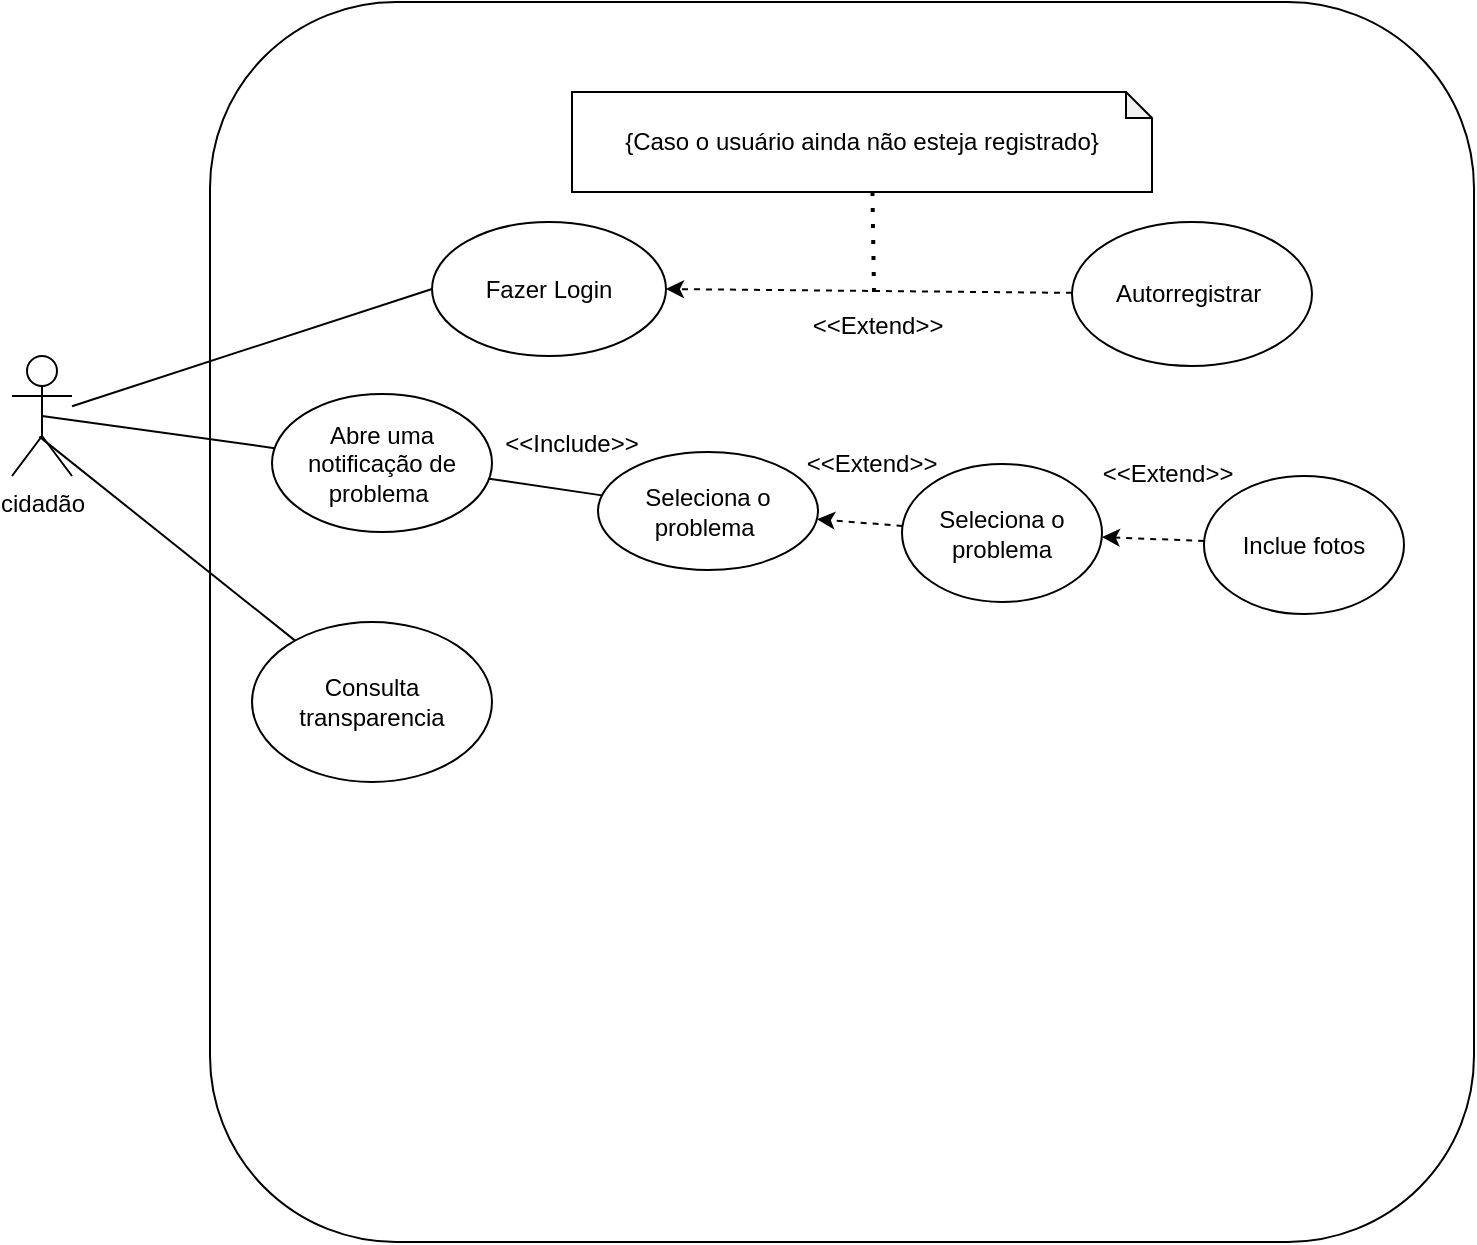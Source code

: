 <mxfile version="20.5.3" type="github">
  <diagram id="TVsBRt_6ifpyhdmxl0sS" name="Página-1">
    <mxGraphModel dx="783" dy="408" grid="1" gridSize="10" guides="1" tooltips="1" connect="1" arrows="1" fold="1" page="1" pageScale="1" pageWidth="827" pageHeight="1169" math="0" shadow="0">
      <root>
        <mxCell id="0" />
        <mxCell id="1" parent="0" />
        <mxCell id="l2oMR_xmYZ3DmNcnoLsg-2" value="" style="rounded=1;whiteSpace=wrap;html=1;" parent="1" vertex="1">
          <mxGeometry x="399" y="275" width="632" height="620" as="geometry" />
        </mxCell>
        <mxCell id="3qhmE-iBuOqCYNNwEswj-12" style="edgeStyle=none;rounded=0;orthogonalLoop=1;jettySize=auto;html=1;endArrow=none;endFill=0;entryX=0;entryY=0.5;entryDx=0;entryDy=0;" parent="1" source="l2oMR_xmYZ3DmNcnoLsg-3" target="jGJpMxYCjoMVBmj3pBdk-5" edge="1">
          <mxGeometry relative="1" as="geometry">
            <mxPoint x="420" y="415" as="targetPoint" />
          </mxGeometry>
        </mxCell>
        <mxCell id="l2oMR_xmYZ3DmNcnoLsg-3" value="cidadão&lt;br&gt;" style="shape=umlActor;verticalLabelPosition=bottom;verticalAlign=top;html=1;" parent="1" vertex="1">
          <mxGeometry x="300" y="452" width="30" height="60" as="geometry" />
        </mxCell>
        <mxCell id="l2oMR_xmYZ3DmNcnoLsg-16" value="&lt;font style=&quot;vertical-align: inherit;&quot;&gt;&lt;font style=&quot;vertical-align: inherit;&quot;&gt;Seleciona o problema&lt;/font&gt;&lt;/font&gt;" style="ellipse;whiteSpace=wrap;html=1;" parent="1" vertex="1">
          <mxGeometry x="745" y="506" width="100" height="69" as="geometry" />
        </mxCell>
        <mxCell id="3qhmE-iBuOqCYNNwEswj-16" style="edgeStyle=none;rounded=0;orthogonalLoop=1;jettySize=auto;html=1;endArrow=none;endFill=0;exitX=0.456;exitY=0.672;exitDx=0;exitDy=0;exitPerimeter=0;" parent="1" source="l2oMR_xmYZ3DmNcnoLsg-3" target="l2oMR_xmYZ3DmNcnoLsg-24" edge="1">
          <mxGeometry relative="1" as="geometry">
            <mxPoint x="280" y="580" as="sourcePoint" />
          </mxGeometry>
        </mxCell>
        <mxCell id="l2oMR_xmYZ3DmNcnoLsg-24" value="Consulta transparencia" style="ellipse;whiteSpace=wrap;html=1;" parent="1" vertex="1">
          <mxGeometry x="420" y="585" width="120" height="80" as="geometry" />
        </mxCell>
        <mxCell id="LZpyRdWRC8auorOzAgjW-4" value="&amp;lt;&amp;lt;Extend&amp;gt;&amp;gt;" style="text;html=1;strokeColor=none;fillColor=none;align=center;verticalAlign=middle;whiteSpace=wrap;rounded=0;" parent="1" vertex="1">
          <mxGeometry x="703" y="422" width="60" height="30" as="geometry" />
        </mxCell>
        <mxCell id="LZpyRdWRC8auorOzAgjW-6" value="&lt;font style=&quot;vertical-align: inherit;&quot;&gt;&lt;font style=&quot;vertical-align: inherit;&quot;&gt;&lt;font style=&quot;vertical-align: inherit;&quot;&gt;&lt;font style=&quot;vertical-align: inherit;&quot;&gt;Abre uma notificação de problema&amp;nbsp;&lt;/font&gt;&lt;/font&gt;&lt;/font&gt;&lt;/font&gt;" style="ellipse;whiteSpace=wrap;html=1;" parent="1" vertex="1">
          <mxGeometry x="430" y="471" width="110" height="69" as="geometry" />
        </mxCell>
        <mxCell id="LZpyRdWRC8auorOzAgjW-7" value="" style="endArrow=none;html=1;rounded=0;exitX=0.5;exitY=0.5;exitDx=0;exitDy=0;exitPerimeter=0;" parent="1" source="l2oMR_xmYZ3DmNcnoLsg-3" target="LZpyRdWRC8auorOzAgjW-6" edge="1">
          <mxGeometry width="50" height="50" relative="1" as="geometry">
            <mxPoint x="430" y="490" as="sourcePoint" />
            <mxPoint x="480" y="440" as="targetPoint" />
          </mxGeometry>
        </mxCell>
        <mxCell id="jGJpMxYCjoMVBmj3pBdk-2" value="&lt;font style=&quot;vertical-align: inherit;&quot;&gt;&lt;font style=&quot;vertical-align: inherit;&quot;&gt;Autorregistrar&amp;nbsp;&lt;/font&gt;&lt;/font&gt;" style="ellipse;whiteSpace=wrap;html=1;" vertex="1" parent="1">
          <mxGeometry x="830" y="385" width="120" height="72" as="geometry" />
        </mxCell>
        <mxCell id="jGJpMxYCjoMVBmj3pBdk-5" value="&lt;font style=&quot;vertical-align: inherit;&quot;&gt;&lt;font style=&quot;vertical-align: inherit;&quot;&gt;Fazer Login&lt;/font&gt;&lt;/font&gt;" style="ellipse;whiteSpace=wrap;html=1;" vertex="1" parent="1">
          <mxGeometry x="510" y="385" width="117" height="67" as="geometry" />
        </mxCell>
        <mxCell id="jGJpMxYCjoMVBmj3pBdk-6" value="&lt;font style=&quot;vertical-align: inherit;&quot;&gt;&lt;font style=&quot;vertical-align: inherit;&quot;&gt;{Caso o usuário ainda não esteja registrado}&lt;/font&gt;&lt;/font&gt;" style="shape=note;whiteSpace=wrap;html=1;backgroundOutline=1;darkOpacity=0.05;size=13;" vertex="1" parent="1">
          <mxGeometry x="580" y="320" width="290" height="50" as="geometry" />
        </mxCell>
        <mxCell id="jGJpMxYCjoMVBmj3pBdk-7" value="" style="endArrow=none;dashed=1;html=1;dashPattern=1 3;strokeWidth=2;rounded=0;entryX=0.518;entryY=0.98;entryDx=0;entryDy=0;entryPerimeter=0;" edge="1" parent="1" target="jGJpMxYCjoMVBmj3pBdk-6">
          <mxGeometry width="50" height="50" relative="1" as="geometry">
            <mxPoint x="731" y="420" as="sourcePoint" />
            <mxPoint x="580" y="320" as="targetPoint" />
          </mxGeometry>
        </mxCell>
        <mxCell id="jGJpMxYCjoMVBmj3pBdk-8" value="" style="endArrow=classic;html=1;rounded=0;dashed=1;entryX=1;entryY=0.5;entryDx=0;entryDy=0;" edge="1" parent="1" source="jGJpMxYCjoMVBmj3pBdk-2" target="jGJpMxYCjoMVBmj3pBdk-5">
          <mxGeometry width="50" height="50" relative="1" as="geometry">
            <mxPoint x="570" y="460" as="sourcePoint" />
            <mxPoint x="600" y="413" as="targetPoint" />
          </mxGeometry>
        </mxCell>
        <mxCell id="jGJpMxYCjoMVBmj3pBdk-12" value="&lt;font style=&quot;vertical-align: inherit;&quot;&gt;&lt;font style=&quot;vertical-align: inherit;&quot;&gt;&lt;font style=&quot;vertical-align: inherit;&quot;&gt;&lt;font style=&quot;vertical-align: inherit;&quot;&gt;&lt;font style=&quot;vertical-align: inherit;&quot;&gt;&lt;font style=&quot;vertical-align: inherit;&quot;&gt;Seleciona o problema&amp;nbsp;&lt;/font&gt;&lt;/font&gt;&lt;/font&gt;&lt;/font&gt;&lt;/font&gt;&lt;/font&gt;" style="ellipse;whiteSpace=wrap;html=1;" vertex="1" parent="1">
          <mxGeometry x="593" y="500" width="110" height="59" as="geometry" />
        </mxCell>
        <mxCell id="jGJpMxYCjoMVBmj3pBdk-13" value="" style="endArrow=none;html=1;rounded=0;" edge="1" parent="1" source="LZpyRdWRC8auorOzAgjW-6" target="jGJpMxYCjoMVBmj3pBdk-12">
          <mxGeometry width="50" height="50" relative="1" as="geometry">
            <mxPoint x="500" y="470" as="sourcePoint" />
            <mxPoint x="550" y="420" as="targetPoint" />
          </mxGeometry>
        </mxCell>
        <mxCell id="jGJpMxYCjoMVBmj3pBdk-14" value="&lt;font style=&quot;vertical-align: inherit;&quot;&gt;&lt;font style=&quot;vertical-align: inherit;&quot;&gt;&amp;lt;&amp;lt;Include&amp;gt;&amp;gt;&lt;/font&gt;&lt;/font&gt;" style="text;html=1;strokeColor=none;fillColor=none;align=center;verticalAlign=middle;whiteSpace=wrap;rounded=0;" vertex="1" parent="1">
          <mxGeometry x="550" y="481" width="60" height="30" as="geometry" />
        </mxCell>
        <mxCell id="jGJpMxYCjoMVBmj3pBdk-15" value="&amp;lt;&amp;lt;Extend&amp;gt;&amp;gt;" style="text;html=1;strokeColor=none;fillColor=none;align=center;verticalAlign=middle;whiteSpace=wrap;rounded=0;" vertex="1" parent="1">
          <mxGeometry x="700" y="491" width="60" height="30" as="geometry" />
        </mxCell>
        <mxCell id="jGJpMxYCjoMVBmj3pBdk-16" value="" style="endArrow=classic;html=1;rounded=0;dashed=1;" edge="1" parent="1" source="l2oMR_xmYZ3DmNcnoLsg-16" target="jGJpMxYCjoMVBmj3pBdk-12">
          <mxGeometry width="50" height="50" relative="1" as="geometry">
            <mxPoint x="570" y="530" as="sourcePoint" />
            <mxPoint x="620" y="480" as="targetPoint" />
          </mxGeometry>
        </mxCell>
        <mxCell id="jGJpMxYCjoMVBmj3pBdk-17" value="&lt;font style=&quot;vertical-align: inherit;&quot;&gt;&lt;font style=&quot;vertical-align: inherit;&quot;&gt;Inclue fotos&lt;/font&gt;&lt;/font&gt;" style="ellipse;whiteSpace=wrap;html=1;" vertex="1" parent="1">
          <mxGeometry x="896" y="512" width="100" height="69" as="geometry" />
        </mxCell>
        <mxCell id="jGJpMxYCjoMVBmj3pBdk-18" value="" style="endArrow=classic;html=1;rounded=0;dashed=1;" edge="1" parent="1" source="jGJpMxYCjoMVBmj3pBdk-17" target="l2oMR_xmYZ3DmNcnoLsg-16">
          <mxGeometry width="50" height="50" relative="1" as="geometry">
            <mxPoint x="680" y="560" as="sourcePoint" />
            <mxPoint x="730" y="510" as="targetPoint" />
          </mxGeometry>
        </mxCell>
        <mxCell id="jGJpMxYCjoMVBmj3pBdk-19" value="&amp;lt;&amp;lt;Extend&amp;gt;&amp;gt;" style="text;html=1;strokeColor=none;fillColor=none;align=center;verticalAlign=middle;whiteSpace=wrap;rounded=0;" vertex="1" parent="1">
          <mxGeometry x="848" y="496" width="60" height="30" as="geometry" />
        </mxCell>
        <mxCell id="jGJpMxYCjoMVBmj3pBdk-23" style="edgeStyle=orthogonalEdgeStyle;rounded=0;orthogonalLoop=1;jettySize=auto;html=1;exitX=0.5;exitY=1;exitDx=0;exitDy=0;dashed=1;" edge="1" parent="1" source="jGJpMxYCjoMVBmj3pBdk-12" target="jGJpMxYCjoMVBmj3pBdk-12">
          <mxGeometry relative="1" as="geometry" />
        </mxCell>
      </root>
    </mxGraphModel>
  </diagram>
</mxfile>
